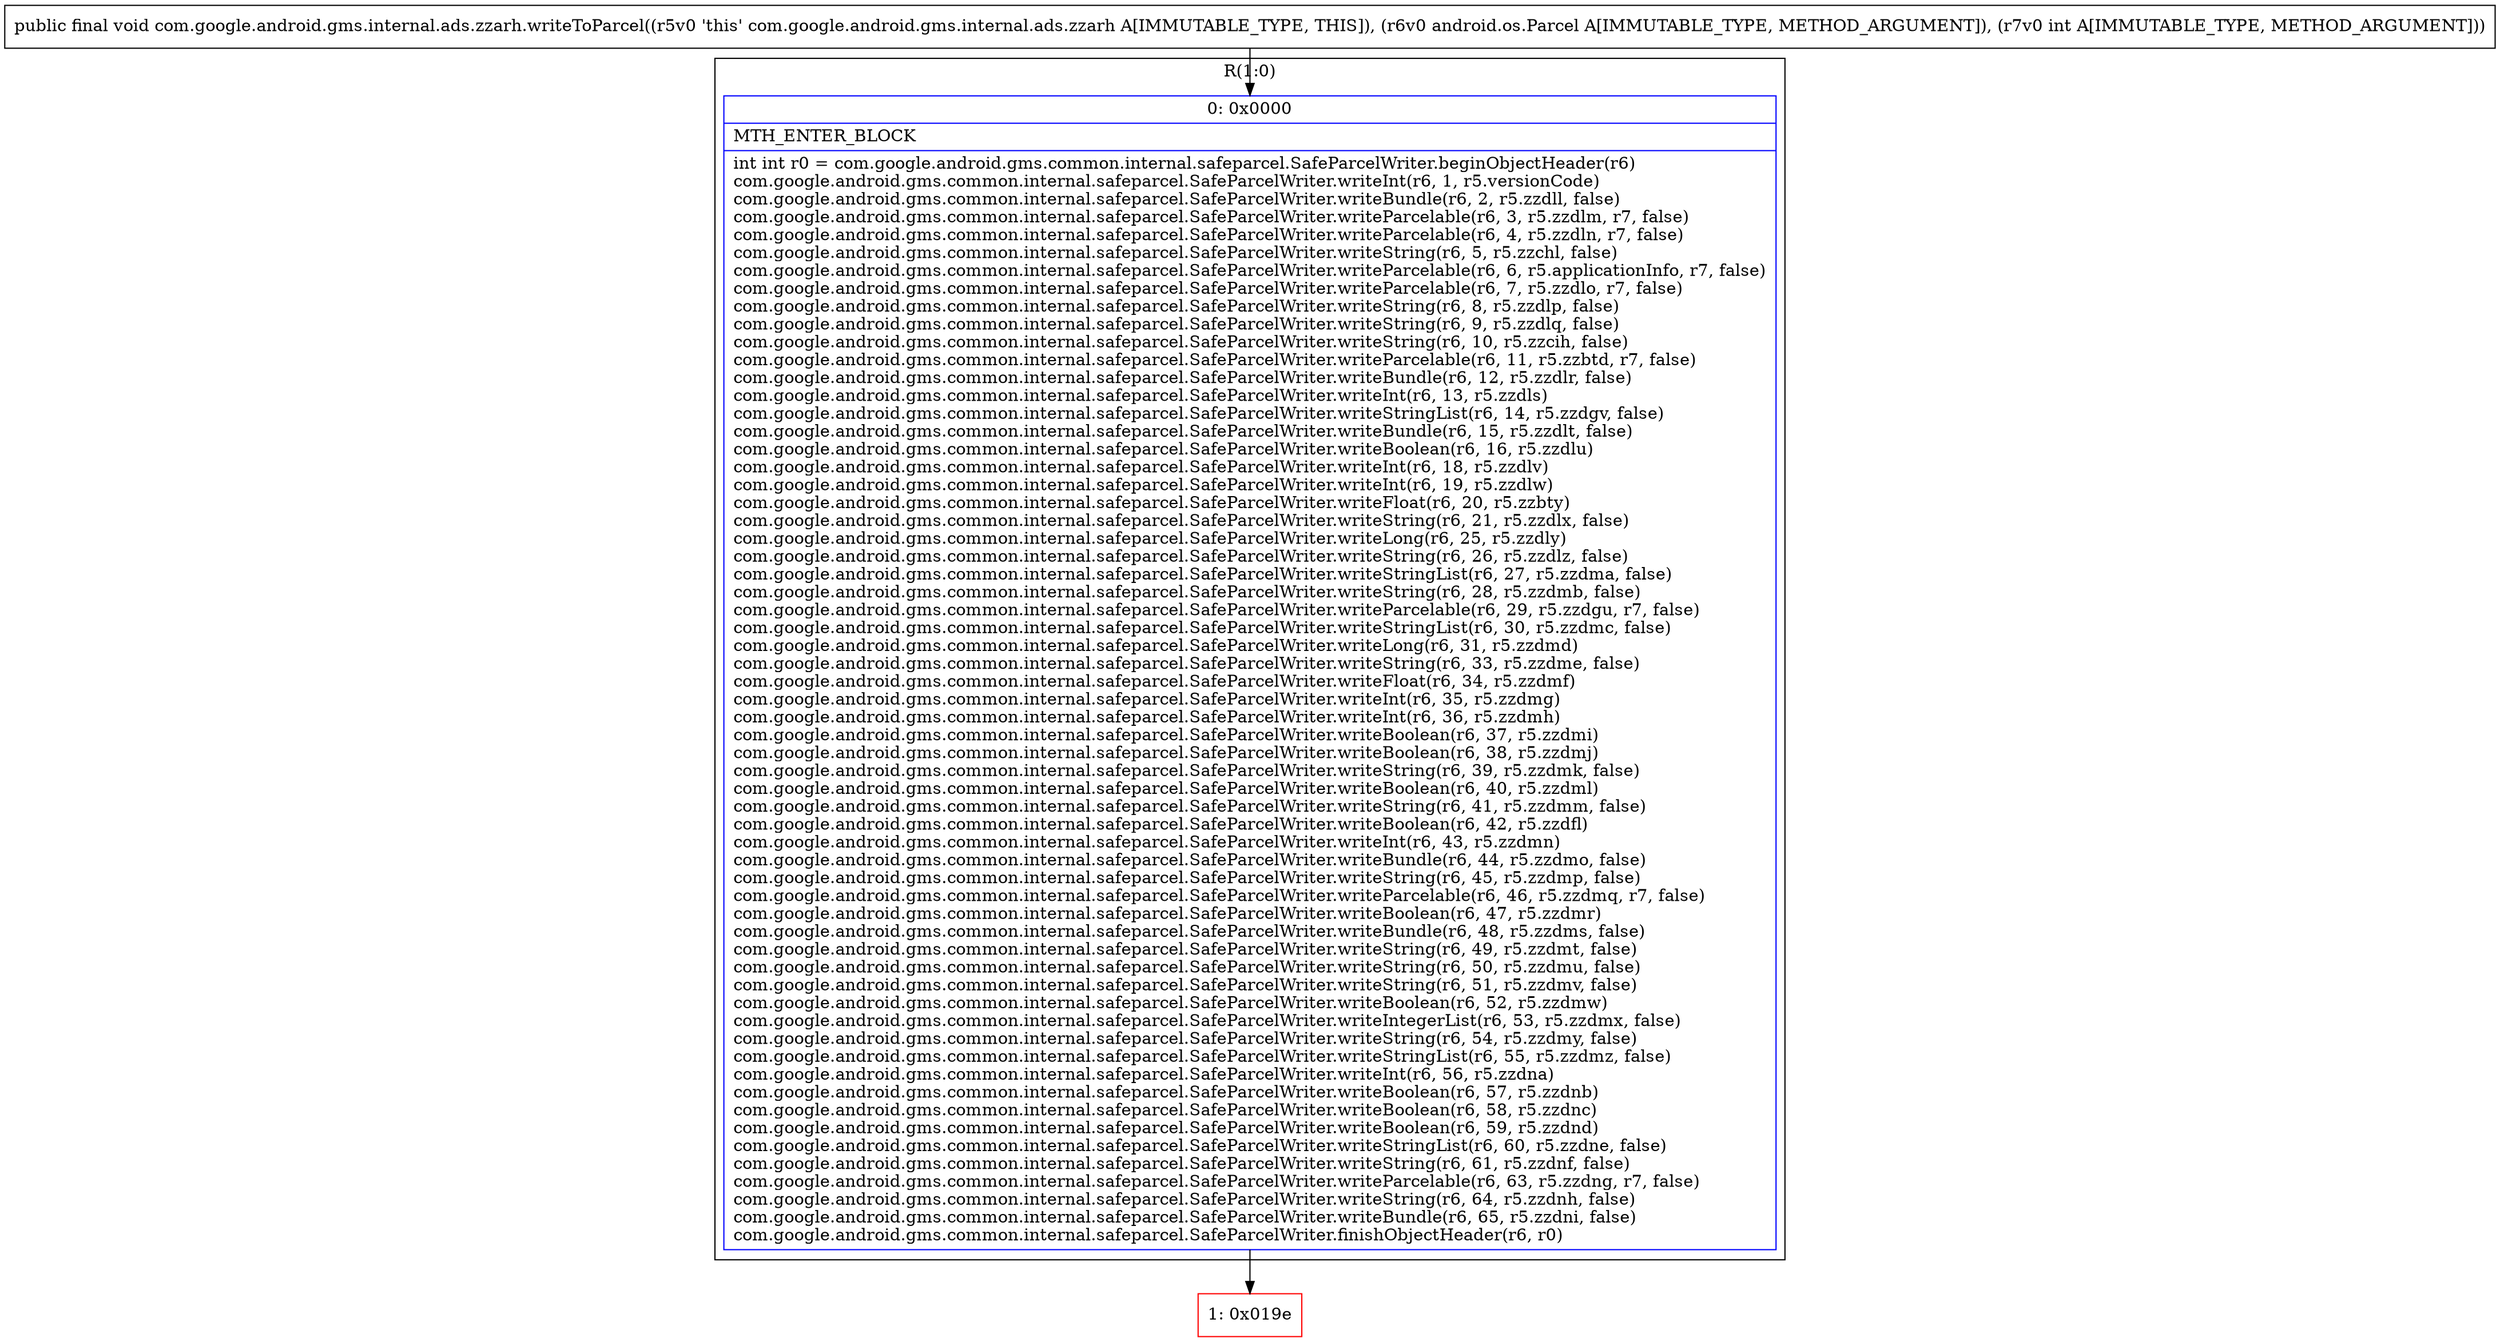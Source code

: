 digraph "CFG forcom.google.android.gms.internal.ads.zzarh.writeToParcel(Landroid\/os\/Parcel;I)V" {
subgraph cluster_Region_819548315 {
label = "R(1:0)";
node [shape=record,color=blue];
Node_0 [shape=record,label="{0\:\ 0x0000|MTH_ENTER_BLOCK\l|int int r0 = com.google.android.gms.common.internal.safeparcel.SafeParcelWriter.beginObjectHeader(r6)\lcom.google.android.gms.common.internal.safeparcel.SafeParcelWriter.writeInt(r6, 1, r5.versionCode)\lcom.google.android.gms.common.internal.safeparcel.SafeParcelWriter.writeBundle(r6, 2, r5.zzdll, false)\lcom.google.android.gms.common.internal.safeparcel.SafeParcelWriter.writeParcelable(r6, 3, r5.zzdlm, r7, false)\lcom.google.android.gms.common.internal.safeparcel.SafeParcelWriter.writeParcelable(r6, 4, r5.zzdln, r7, false)\lcom.google.android.gms.common.internal.safeparcel.SafeParcelWriter.writeString(r6, 5, r5.zzchl, false)\lcom.google.android.gms.common.internal.safeparcel.SafeParcelWriter.writeParcelable(r6, 6, r5.applicationInfo, r7, false)\lcom.google.android.gms.common.internal.safeparcel.SafeParcelWriter.writeParcelable(r6, 7, r5.zzdlo, r7, false)\lcom.google.android.gms.common.internal.safeparcel.SafeParcelWriter.writeString(r6, 8, r5.zzdlp, false)\lcom.google.android.gms.common.internal.safeparcel.SafeParcelWriter.writeString(r6, 9, r5.zzdlq, false)\lcom.google.android.gms.common.internal.safeparcel.SafeParcelWriter.writeString(r6, 10, r5.zzcih, false)\lcom.google.android.gms.common.internal.safeparcel.SafeParcelWriter.writeParcelable(r6, 11, r5.zzbtd, r7, false)\lcom.google.android.gms.common.internal.safeparcel.SafeParcelWriter.writeBundle(r6, 12, r5.zzdlr, false)\lcom.google.android.gms.common.internal.safeparcel.SafeParcelWriter.writeInt(r6, 13, r5.zzdls)\lcom.google.android.gms.common.internal.safeparcel.SafeParcelWriter.writeStringList(r6, 14, r5.zzdgv, false)\lcom.google.android.gms.common.internal.safeparcel.SafeParcelWriter.writeBundle(r6, 15, r5.zzdlt, false)\lcom.google.android.gms.common.internal.safeparcel.SafeParcelWriter.writeBoolean(r6, 16, r5.zzdlu)\lcom.google.android.gms.common.internal.safeparcel.SafeParcelWriter.writeInt(r6, 18, r5.zzdlv)\lcom.google.android.gms.common.internal.safeparcel.SafeParcelWriter.writeInt(r6, 19, r5.zzdlw)\lcom.google.android.gms.common.internal.safeparcel.SafeParcelWriter.writeFloat(r6, 20, r5.zzbty)\lcom.google.android.gms.common.internal.safeparcel.SafeParcelWriter.writeString(r6, 21, r5.zzdlx, false)\lcom.google.android.gms.common.internal.safeparcel.SafeParcelWriter.writeLong(r6, 25, r5.zzdly)\lcom.google.android.gms.common.internal.safeparcel.SafeParcelWriter.writeString(r6, 26, r5.zzdlz, false)\lcom.google.android.gms.common.internal.safeparcel.SafeParcelWriter.writeStringList(r6, 27, r5.zzdma, false)\lcom.google.android.gms.common.internal.safeparcel.SafeParcelWriter.writeString(r6, 28, r5.zzdmb, false)\lcom.google.android.gms.common.internal.safeparcel.SafeParcelWriter.writeParcelable(r6, 29, r5.zzdgu, r7, false)\lcom.google.android.gms.common.internal.safeparcel.SafeParcelWriter.writeStringList(r6, 30, r5.zzdmc, false)\lcom.google.android.gms.common.internal.safeparcel.SafeParcelWriter.writeLong(r6, 31, r5.zzdmd)\lcom.google.android.gms.common.internal.safeparcel.SafeParcelWriter.writeString(r6, 33, r5.zzdme, false)\lcom.google.android.gms.common.internal.safeparcel.SafeParcelWriter.writeFloat(r6, 34, r5.zzdmf)\lcom.google.android.gms.common.internal.safeparcel.SafeParcelWriter.writeInt(r6, 35, r5.zzdmg)\lcom.google.android.gms.common.internal.safeparcel.SafeParcelWriter.writeInt(r6, 36, r5.zzdmh)\lcom.google.android.gms.common.internal.safeparcel.SafeParcelWriter.writeBoolean(r6, 37, r5.zzdmi)\lcom.google.android.gms.common.internal.safeparcel.SafeParcelWriter.writeBoolean(r6, 38, r5.zzdmj)\lcom.google.android.gms.common.internal.safeparcel.SafeParcelWriter.writeString(r6, 39, r5.zzdmk, false)\lcom.google.android.gms.common.internal.safeparcel.SafeParcelWriter.writeBoolean(r6, 40, r5.zzdml)\lcom.google.android.gms.common.internal.safeparcel.SafeParcelWriter.writeString(r6, 41, r5.zzdmm, false)\lcom.google.android.gms.common.internal.safeparcel.SafeParcelWriter.writeBoolean(r6, 42, r5.zzdfl)\lcom.google.android.gms.common.internal.safeparcel.SafeParcelWriter.writeInt(r6, 43, r5.zzdmn)\lcom.google.android.gms.common.internal.safeparcel.SafeParcelWriter.writeBundle(r6, 44, r5.zzdmo, false)\lcom.google.android.gms.common.internal.safeparcel.SafeParcelWriter.writeString(r6, 45, r5.zzdmp, false)\lcom.google.android.gms.common.internal.safeparcel.SafeParcelWriter.writeParcelable(r6, 46, r5.zzdmq, r7, false)\lcom.google.android.gms.common.internal.safeparcel.SafeParcelWriter.writeBoolean(r6, 47, r5.zzdmr)\lcom.google.android.gms.common.internal.safeparcel.SafeParcelWriter.writeBundle(r6, 48, r5.zzdms, false)\lcom.google.android.gms.common.internal.safeparcel.SafeParcelWriter.writeString(r6, 49, r5.zzdmt, false)\lcom.google.android.gms.common.internal.safeparcel.SafeParcelWriter.writeString(r6, 50, r5.zzdmu, false)\lcom.google.android.gms.common.internal.safeparcel.SafeParcelWriter.writeString(r6, 51, r5.zzdmv, false)\lcom.google.android.gms.common.internal.safeparcel.SafeParcelWriter.writeBoolean(r6, 52, r5.zzdmw)\lcom.google.android.gms.common.internal.safeparcel.SafeParcelWriter.writeIntegerList(r6, 53, r5.zzdmx, false)\lcom.google.android.gms.common.internal.safeparcel.SafeParcelWriter.writeString(r6, 54, r5.zzdmy, false)\lcom.google.android.gms.common.internal.safeparcel.SafeParcelWriter.writeStringList(r6, 55, r5.zzdmz, false)\lcom.google.android.gms.common.internal.safeparcel.SafeParcelWriter.writeInt(r6, 56, r5.zzdna)\lcom.google.android.gms.common.internal.safeparcel.SafeParcelWriter.writeBoolean(r6, 57, r5.zzdnb)\lcom.google.android.gms.common.internal.safeparcel.SafeParcelWriter.writeBoolean(r6, 58, r5.zzdnc)\lcom.google.android.gms.common.internal.safeparcel.SafeParcelWriter.writeBoolean(r6, 59, r5.zzdnd)\lcom.google.android.gms.common.internal.safeparcel.SafeParcelWriter.writeStringList(r6, 60, r5.zzdne, false)\lcom.google.android.gms.common.internal.safeparcel.SafeParcelWriter.writeString(r6, 61, r5.zzdnf, false)\lcom.google.android.gms.common.internal.safeparcel.SafeParcelWriter.writeParcelable(r6, 63, r5.zzdng, r7, false)\lcom.google.android.gms.common.internal.safeparcel.SafeParcelWriter.writeString(r6, 64, r5.zzdnh, false)\lcom.google.android.gms.common.internal.safeparcel.SafeParcelWriter.writeBundle(r6, 65, r5.zzdni, false)\lcom.google.android.gms.common.internal.safeparcel.SafeParcelWriter.finishObjectHeader(r6, r0)\l}"];
}
Node_1 [shape=record,color=red,label="{1\:\ 0x019e}"];
MethodNode[shape=record,label="{public final void com.google.android.gms.internal.ads.zzarh.writeToParcel((r5v0 'this' com.google.android.gms.internal.ads.zzarh A[IMMUTABLE_TYPE, THIS]), (r6v0 android.os.Parcel A[IMMUTABLE_TYPE, METHOD_ARGUMENT]), (r7v0 int A[IMMUTABLE_TYPE, METHOD_ARGUMENT])) }"];
MethodNode -> Node_0;
Node_0 -> Node_1;
}

